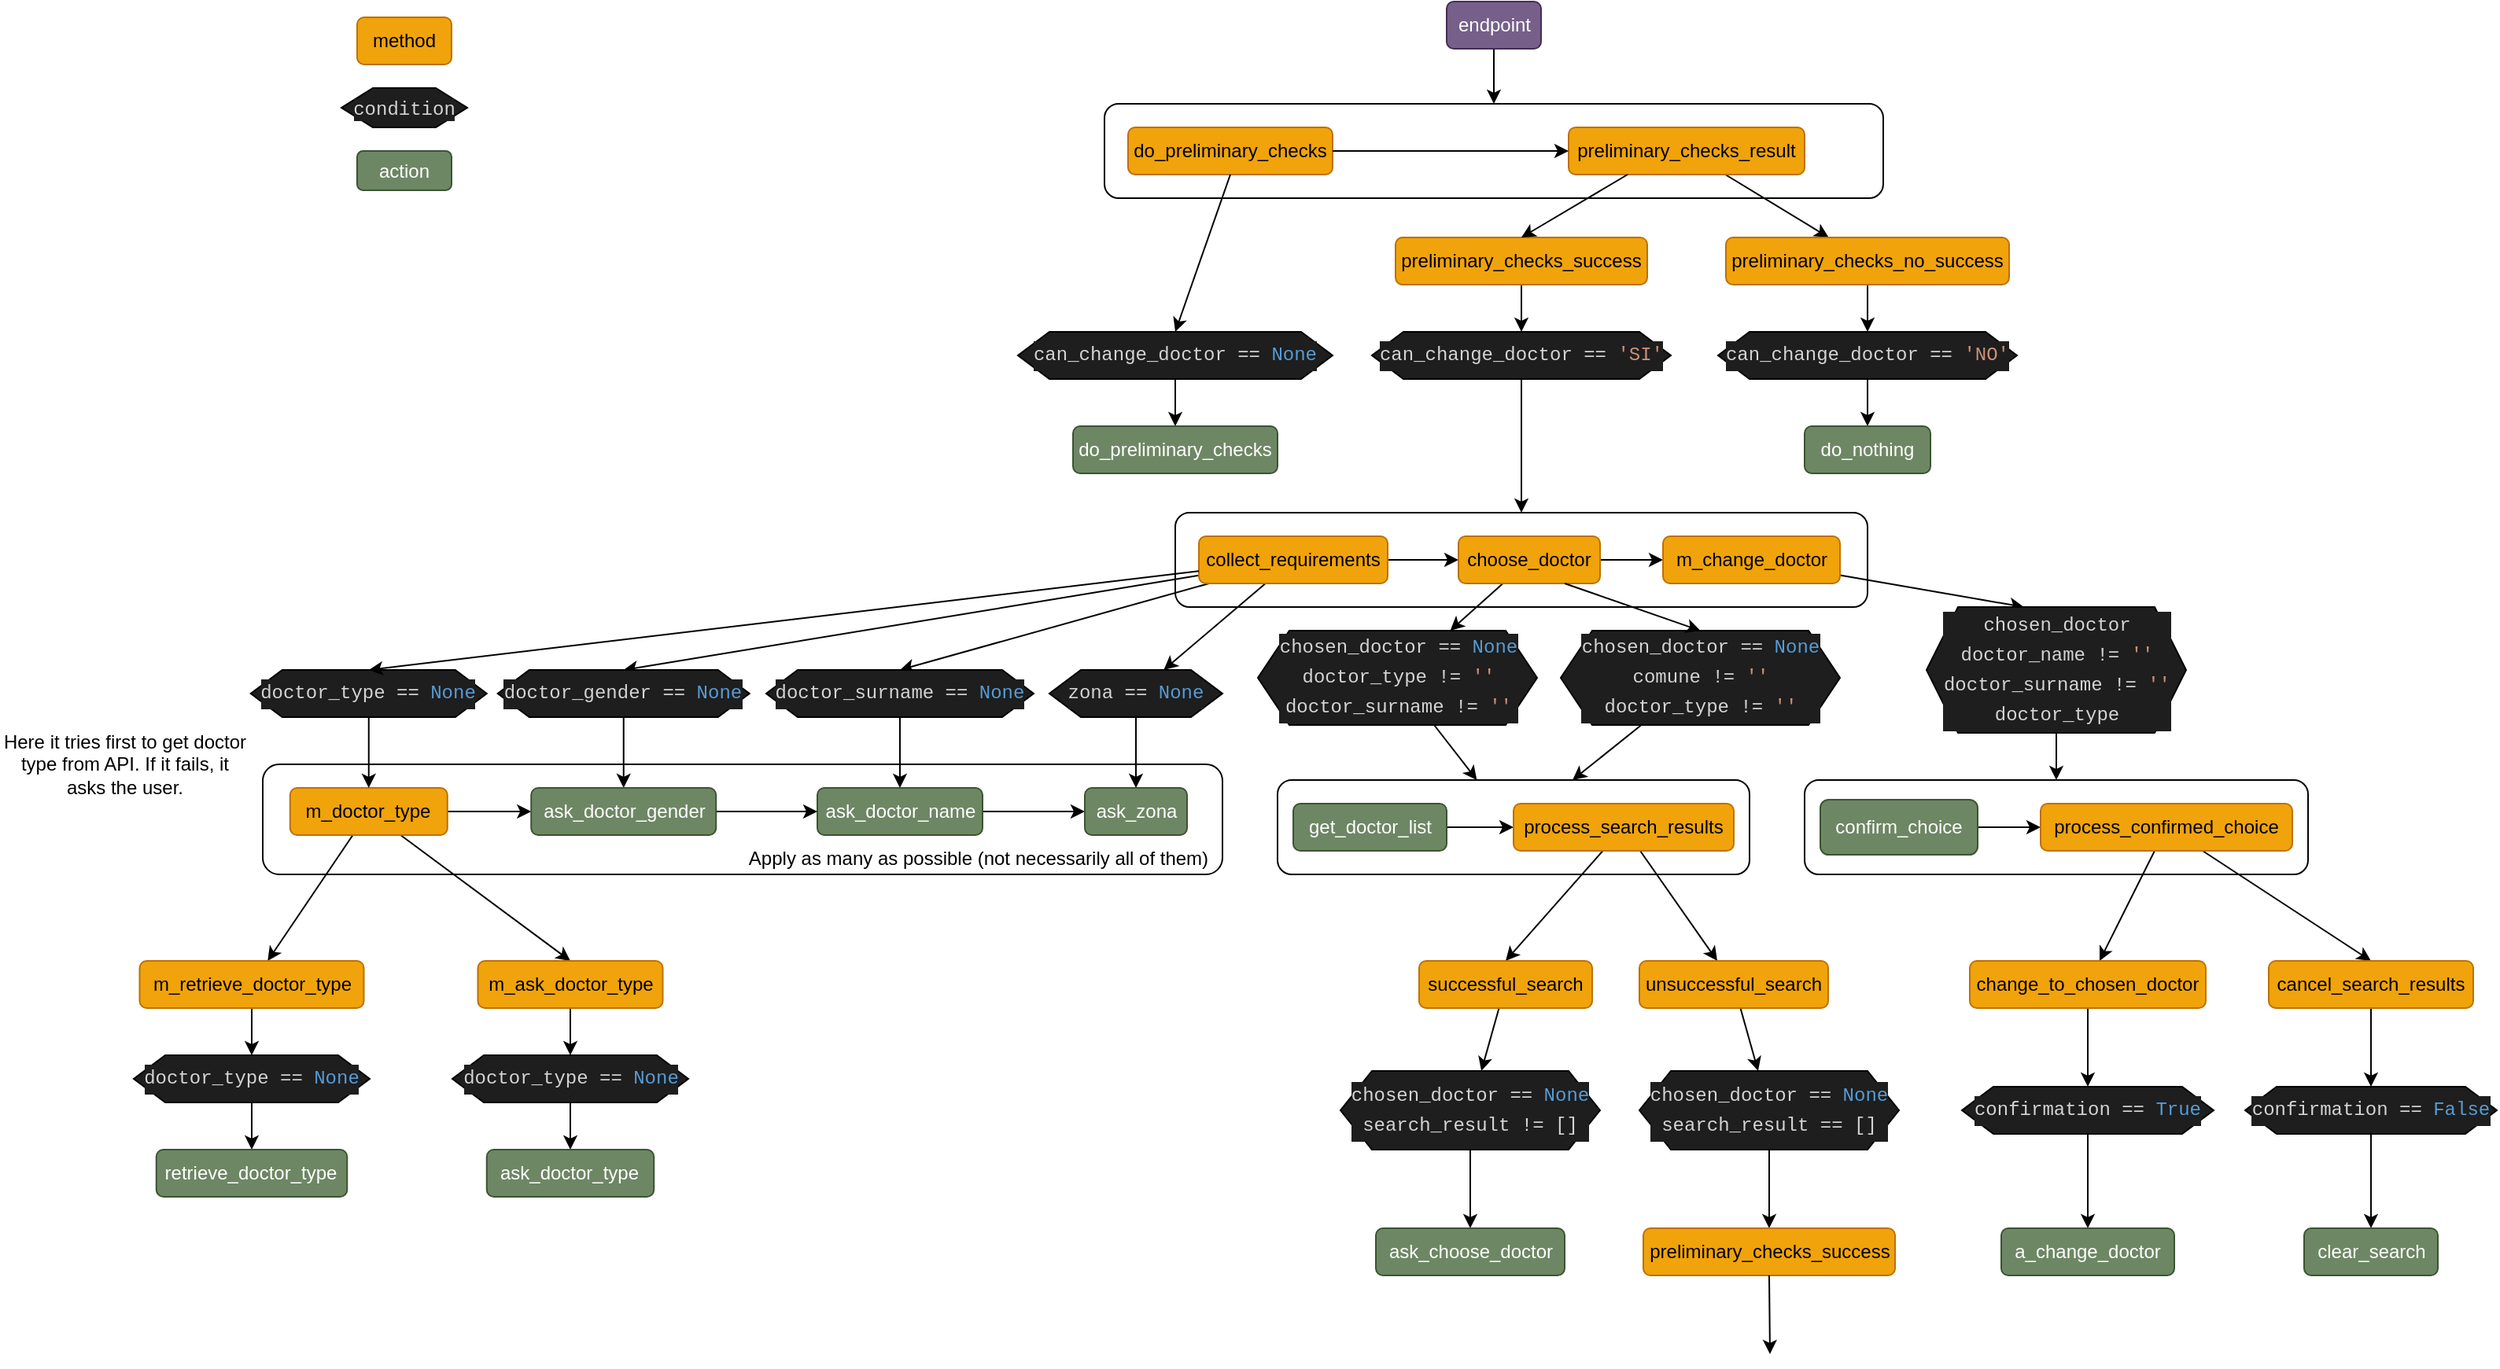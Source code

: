 <mxfile>
    <diagram id="p_g05UPix1uCBPENH2H9" name="Page-1">
        <mxGraphModel dx="1762" dy="422" grid="1" gridSize="10" guides="1" tooltips="1" connect="1" arrows="1" fold="1" page="1" pageScale="1" pageWidth="850" pageHeight="1100" math="0" shadow="0">
            <root>
                <mxCell id="0"/>
                <mxCell id="1" parent="0"/>
                <mxCell id="62" value="" style="rounded=1;whiteSpace=wrap;html=1;fontFamily=Helvetica;fontSize=12;fillColor=none;" parent="1" vertex="1">
                    <mxGeometry x="375" y="505" width="300" height="60" as="geometry"/>
                </mxCell>
                <mxCell id="75" value="" style="rounded=1;whiteSpace=wrap;html=1;fontFamily=Helvetica;fontSize=12;fillColor=none;" parent="1" vertex="1">
                    <mxGeometry x="710" y="505" width="320" height="60" as="geometry"/>
                </mxCell>
                <mxCell id="46" value="" style="rounded=1;whiteSpace=wrap;html=1;fontFamily=Helvetica;fontSize=12;fillColor=none;" parent="1" vertex="1">
                    <mxGeometry x="-270" y="495" width="610" height="70" as="geometry"/>
                </mxCell>
                <mxCell id="37" value="" style="rounded=1;whiteSpace=wrap;html=1;fontFamily=Helvetica;fontSize=12;fillColor=none;" parent="1" vertex="1">
                    <mxGeometry x="310" y="335" width="440" height="60" as="geometry"/>
                </mxCell>
                <mxCell id="6" value="" style="rounded=1;whiteSpace=wrap;html=1;fillColor=none;" parent="1" vertex="1">
                    <mxGeometry x="265" y="75" width="495" height="60" as="geometry"/>
                </mxCell>
                <mxCell id="8" value="" style="edgeStyle=none;html=1;" parent="1" source="2" target="6" edge="1">
                    <mxGeometry relative="1" as="geometry"/>
                </mxCell>
                <mxCell id="2" value="endpoint" style="rounded=1;whiteSpace=wrap;html=1;fillColor=#76608a;fontColor=#ffffff;strokeColor=#432D57;" parent="1" vertex="1">
                    <mxGeometry x="482.5" y="10" width="60" height="30" as="geometry"/>
                </mxCell>
                <mxCell id="3" value="do_preliminary_checks" style="rounded=1;whiteSpace=wrap;html=1;fillColor=#f0a30a;fontColor=#000000;strokeColor=#BD7000;" parent="1" vertex="1">
                    <mxGeometry x="280" y="90" width="130" height="30" as="geometry"/>
                </mxCell>
                <mxCell id="20" value="" style="edgeStyle=none;html=1;fontFamily=Helvetica;fontSize=12;" parent="1" source="4" target="19" edge="1">
                    <mxGeometry relative="1" as="geometry"/>
                </mxCell>
                <mxCell id="4" value="preliminary_checks_result" style="rounded=1;whiteSpace=wrap;html=1;fillColor=#f0a30a;fontColor=#000000;strokeColor=#BD7000;" parent="1" vertex="1">
                    <mxGeometry x="560" y="90" width="150" height="30" as="geometry"/>
                </mxCell>
                <mxCell id="9" value="" style="endArrow=classic;html=1;exitX=1;exitY=0.5;exitDx=0;exitDy=0;entryX=0;entryY=0.5;entryDx=0;entryDy=0;" parent="1" source="3" target="4" edge="1">
                    <mxGeometry width="50" height="50" relative="1" as="geometry">
                        <mxPoint x="400" y="210" as="sourcePoint"/>
                        <mxPoint x="450" y="160" as="targetPoint"/>
                    </mxGeometry>
                </mxCell>
                <mxCell id="15" value="" style="edgeStyle=none;html=1;fontFamily=Helvetica;fontSize=12;" parent="1" source="10" target="12" edge="1">
                    <mxGeometry relative="1" as="geometry"/>
                </mxCell>
                <mxCell id="10" value="&lt;div style=&quot;color: rgb(212, 212, 212); background-color: rgb(30, 30, 30); font-family: Consolas, &amp;quot;Courier New&amp;quot;, monospace; line-height: 19px;&quot;&gt;can_change_doctor == &lt;span style=&quot;color: #569cd6;&quot;&gt;None&lt;/span&gt;&lt;/div&gt;" style="shape=hexagon;perimeter=hexagonPerimeter2;whiteSpace=wrap;html=1;fixedSize=1;fillColor=#1E1E1E;" parent="1" vertex="1">
                    <mxGeometry x="210" y="220" width="200" height="30" as="geometry"/>
                </mxCell>
                <mxCell id="12" value="do_preliminary_checks" style="rounded=1;whiteSpace=wrap;html=1;fillColor=#6d8764;fontColor=#ffffff;strokeColor=#3A5431;" parent="1" vertex="1">
                    <mxGeometry x="245" y="280" width="130" height="30" as="geometry"/>
                </mxCell>
                <mxCell id="17" value="" style="endArrow=classic;html=1;fontFamily=Helvetica;fontSize=12;exitX=0.5;exitY=1;exitDx=0;exitDy=0;entryX=0.5;entryY=0;entryDx=0;entryDy=0;" parent="1" source="3" target="10" edge="1">
                    <mxGeometry width="50" height="50" relative="1" as="geometry">
                        <mxPoint x="400" y="200" as="sourcePoint"/>
                        <mxPoint x="450" y="150" as="targetPoint"/>
                    </mxGeometry>
                </mxCell>
                <mxCell id="24" value="" style="edgeStyle=none;html=1;fontFamily=Helvetica;fontSize=12;" parent="1" source="18" target="23" edge="1">
                    <mxGeometry relative="1" as="geometry"/>
                </mxCell>
                <mxCell id="18" value="preliminary_checks_success" style="rounded=1;whiteSpace=wrap;html=1;fontFamily=Helvetica;fontSize=12;fillColor=#f0a30a;fontColor=#000000;strokeColor=#BD7000;" parent="1" vertex="1">
                    <mxGeometry x="450" y="160" width="160" height="30" as="geometry"/>
                </mxCell>
                <mxCell id="26" value="" style="edgeStyle=none;html=1;fontFamily=Helvetica;fontSize=12;" parent="1" source="19" target="25" edge="1">
                    <mxGeometry relative="1" as="geometry"/>
                </mxCell>
                <mxCell id="19" value="preliminary_checks_no_success" style="rounded=1;whiteSpace=wrap;html=1;fontFamily=Helvetica;fontSize=12;fillColor=#f0a30a;fontColor=#000000;strokeColor=#BD7000;" parent="1" vertex="1">
                    <mxGeometry x="660" y="160" width="180" height="30" as="geometry"/>
                </mxCell>
                <mxCell id="22" value="" style="endArrow=classic;html=1;fontFamily=Helvetica;fontSize=12;exitX=0.25;exitY=1;exitDx=0;exitDy=0;entryX=0.5;entryY=0;entryDx=0;entryDy=0;" parent="1" source="4" target="18" edge="1">
                    <mxGeometry width="50" height="50" relative="1" as="geometry">
                        <mxPoint x="520" y="200" as="sourcePoint"/>
                        <mxPoint x="570" y="150" as="targetPoint"/>
                    </mxGeometry>
                </mxCell>
                <mxCell id="23" value="&lt;div style=&quot;color: rgb(212, 212, 212); background-color: rgb(30, 30, 30); font-family: Consolas, &amp;quot;Courier New&amp;quot;, monospace; line-height: 19px;&quot;&gt;can_change_doctor == &lt;span style=&quot;color: #ce9178;&quot;&gt;'SI'&lt;/span&gt;&lt;/div&gt;" style="shape=hexagon;perimeter=hexagonPerimeter2;whiteSpace=wrap;html=1;fixedSize=1;fontFamily=Helvetica;fontSize=12;fillColor=#1E1E1E;" parent="1" vertex="1">
                    <mxGeometry x="435" y="220" width="190" height="30" as="geometry"/>
                </mxCell>
                <mxCell id="28" value="" style="edgeStyle=none;html=1;fontFamily=Helvetica;fontSize=12;" parent="1" source="25" target="27" edge="1">
                    <mxGeometry relative="1" as="geometry"/>
                </mxCell>
                <mxCell id="25" value="&lt;div style=&quot;color: rgb(212, 212, 212); background-color: rgb(30, 30, 30); font-family: Consolas, &amp;quot;Courier New&amp;quot;, monospace; line-height: 19px;&quot;&gt;can_change_doctor == &lt;span style=&quot;color: #ce9178;&quot;&gt;'NO'&lt;/span&gt;&lt;/div&gt;" style="shape=hexagon;perimeter=hexagonPerimeter2;whiteSpace=wrap;html=1;fixedSize=1;fontFamily=Helvetica;fontSize=12;fillColor=#1E1E1E;" parent="1" vertex="1">
                    <mxGeometry x="655" y="220" width="190" height="30" as="geometry"/>
                </mxCell>
                <mxCell id="27" value="do_nothing" style="rounded=1;whiteSpace=wrap;html=1;fontFamily=Helvetica;fontSize=12;fillColor=#6d8764;fontColor=#ffffff;strokeColor=#3A5431;" parent="1" vertex="1">
                    <mxGeometry x="710" y="280" width="80" height="30" as="geometry"/>
                </mxCell>
                <mxCell id="29" value="method" style="rounded=1;whiteSpace=wrap;html=1;fontFamily=Helvetica;fontSize=12;fillColor=#f0a30a;fontColor=#000000;strokeColor=#BD7000;" parent="1" vertex="1">
                    <mxGeometry x="-210" y="20" width="60" height="30" as="geometry"/>
                </mxCell>
                <mxCell id="30" value="&lt;span style=&quot;color: rgb(212, 212, 212); font-family: Consolas, &amp;quot;Courier New&amp;quot;, monospace; background-color: rgb(30, 30, 30);&quot;&gt;condition&lt;/span&gt;" style="shape=hexagon;perimeter=hexagonPerimeter2;whiteSpace=wrap;html=1;fixedSize=1;fontFamily=Helvetica;fontSize=12;fillColor=#1E1E1E;" parent="1" vertex="1">
                    <mxGeometry x="-220" y="65" width="80" height="25" as="geometry"/>
                </mxCell>
                <mxCell id="31" value="action" style="rounded=1;whiteSpace=wrap;html=1;fontFamily=Helvetica;fontSize=12;fillColor=#6d8764;fontColor=#ffffff;strokeColor=#3A5431;" parent="1" vertex="1">
                    <mxGeometry x="-210" y="105" width="60" height="25" as="geometry"/>
                </mxCell>
                <mxCell id="35" value="" style="edgeStyle=none;html=1;fontFamily=Helvetica;fontSize=12;" parent="1" source="32" target="33" edge="1">
                    <mxGeometry relative="1" as="geometry"/>
                </mxCell>
                <mxCell id="47" value="" style="edgeStyle=none;html=1;fontFamily=Helvetica;fontSize=12;entryX=0.5;entryY=0;entryDx=0;entryDy=0;" parent="1" source="32" target="126" edge="1">
                    <mxGeometry relative="1" as="geometry"/>
                </mxCell>
                <mxCell id="53" value="" style="edgeStyle=none;html=1;fontFamily=Helvetica;fontSize=12;" parent="1" source="32" target="52" edge="1">
                    <mxGeometry relative="1" as="geometry"/>
                </mxCell>
                <mxCell id="54" value="" style="edgeStyle=none;html=1;fontFamily=Helvetica;fontSize=12;entryX=0.5;entryY=0;entryDx=0;entryDy=0;" parent="1" source="32" target="51" edge="1">
                    <mxGeometry relative="1" as="geometry"/>
                </mxCell>
                <mxCell id="32" value="collect_requirements" style="rounded=1;whiteSpace=wrap;html=1;fontFamily=Helvetica;fontSize=12;fillColor=#f0a30a;fontColor=#000000;strokeColor=#BD7000;" parent="1" vertex="1">
                    <mxGeometry x="325" y="350" width="120" height="30" as="geometry"/>
                </mxCell>
                <mxCell id="36" value="" style="edgeStyle=none;html=1;fontFamily=Helvetica;fontSize=12;" parent="1" source="33" target="34" edge="1">
                    <mxGeometry relative="1" as="geometry"/>
                </mxCell>
                <mxCell id="65" value="" style="edgeStyle=none;html=1;fontFamily=Helvetica;fontSize=12;" parent="1" source="33" target="63" edge="1">
                    <mxGeometry relative="1" as="geometry"/>
                </mxCell>
                <mxCell id="33" value="choose_doctor" style="rounded=1;whiteSpace=wrap;html=1;fontFamily=Helvetica;fontSize=12;fillColor=#f0a30a;fontColor=#000000;strokeColor=#BD7000;" parent="1" vertex="1">
                    <mxGeometry x="490" y="350" width="90" height="30" as="geometry"/>
                </mxCell>
                <mxCell id="78" value="" style="edgeStyle=none;html=1;fontFamily=Helvetica;fontSize=12;entryX=0.375;entryY=0;entryDx=0;entryDy=0;" parent="1" source="34" target="76" edge="1">
                    <mxGeometry relative="1" as="geometry"/>
                </mxCell>
                <mxCell id="34" value="m_change_doctor" style="rounded=1;whiteSpace=wrap;html=1;fontFamily=Helvetica;fontSize=12;fillColor=#f0a30a;fontColor=#000000;strokeColor=#BD7000;" parent="1" vertex="1">
                    <mxGeometry x="620" y="350" width="112.5" height="30" as="geometry"/>
                </mxCell>
                <mxCell id="40" value="" style="endArrow=classic;html=1;fontFamily=Helvetica;fontSize=12;exitX=0.5;exitY=1;exitDx=0;exitDy=0;entryX=0.5;entryY=0;entryDx=0;entryDy=0;" parent="1" source="23" target="37" edge="1">
                    <mxGeometry width="50" height="50" relative="1" as="geometry">
                        <mxPoint x="500" y="370" as="sourcePoint"/>
                        <mxPoint x="550" y="320" as="targetPoint"/>
                    </mxGeometry>
                </mxCell>
                <mxCell id="99" value="" style="edgeStyle=none;html=1;fontFamily=Helvetica;fontSize=12;" parent="1" source="41" target="97" edge="1">
                    <mxGeometry relative="1" as="geometry"/>
                </mxCell>
                <mxCell id="100" value="" style="edgeStyle=none;html=1;fontFamily=Helvetica;fontSize=12;entryX=0.5;entryY=0;entryDx=0;entryDy=0;" parent="1" source="41" target="98" edge="1">
                    <mxGeometry relative="1" as="geometry"/>
                </mxCell>
                <mxCell id="127" value="" style="edgeStyle=none;html=1;" edge="1" parent="1" source="41" target="125">
                    <mxGeometry relative="1" as="geometry"/>
                </mxCell>
                <mxCell id="41" value="m_doctor_type" style="rounded=1;whiteSpace=wrap;html=1;fontFamily=Helvetica;fontSize=12;fillColor=#f0a30a;fontColor=#000000;strokeColor=#BD7000;" parent="1" vertex="1">
                    <mxGeometry x="-252.62" y="510" width="100" height="30" as="geometry"/>
                </mxCell>
                <mxCell id="45" value="" style="edgeStyle=none;html=1;fontFamily=Helvetica;fontSize=12;" parent="1" source="42" target="43" edge="1">
                    <mxGeometry relative="1" as="geometry"/>
                </mxCell>
                <mxCell id="42" value="ask_doctor_name" style="rounded=1;whiteSpace=wrap;html=1;fontFamily=Helvetica;fontSize=12;fillColor=#6d8764;fontColor=#ffffff;strokeColor=#3A5431;" parent="1" vertex="1">
                    <mxGeometry x="82.5" y="510" width="105" height="30" as="geometry"/>
                </mxCell>
                <mxCell id="43" value="ask_zona" style="rounded=1;whiteSpace=wrap;html=1;fontFamily=Helvetica;fontSize=12;fillColor=#6d8764;fontColor=#ffffff;strokeColor=#3A5431;" parent="1" vertex="1">
                    <mxGeometry x="252.5" y="510" width="65" height="30" as="geometry"/>
                </mxCell>
                <mxCell id="49" value="Apply as many as possible (not necessarily all of them)" style="text;html=1;strokeColor=none;fillColor=none;align=center;verticalAlign=middle;whiteSpace=wrap;rounded=0;fontFamily=Helvetica;fontSize=12;" parent="1" vertex="1">
                    <mxGeometry x="35" y="540" width="300" height="30" as="geometry"/>
                </mxCell>
                <mxCell id="55" value="" style="edgeStyle=none;html=1;fontFamily=Helvetica;fontSize=12;" parent="1" source="50" target="41" edge="1">
                    <mxGeometry relative="1" as="geometry"/>
                </mxCell>
                <mxCell id="50" value="&lt;div style=&quot;color: rgb(212, 212, 212); background-color: rgb(30, 30, 30); font-family: Consolas, &amp;quot;Courier New&amp;quot;, monospace; line-height: 19px;&quot;&gt;doctor_type == &lt;span style=&quot;color: #569cd6;&quot;&gt;None&lt;/span&gt;&lt;/div&gt;" style="shape=hexagon;perimeter=hexagonPerimeter2;whiteSpace=wrap;html=1;fixedSize=1;fontFamily=Helvetica;fontSize=12;fillColor=#1E1E1E;" parent="1" vertex="1">
                    <mxGeometry x="-277.62" y="435" width="150" height="30" as="geometry"/>
                </mxCell>
                <mxCell id="56" value="" style="edgeStyle=none;html=1;fontFamily=Helvetica;fontSize=12;entryX=0.5;entryY=0;entryDx=0;entryDy=0;exitX=0.5;exitY=1;exitDx=0;exitDy=0;" parent="1" source="126" target="125" edge="1">
                    <mxGeometry relative="1" as="geometry">
                        <mxPoint x="-13.25" y="465" as="sourcePoint"/>
                        <mxPoint x="-13.25" y="510" as="targetPoint"/>
                    </mxGeometry>
                </mxCell>
                <mxCell id="124" value="" style="edgeStyle=none;html=1;entryX=0.5;entryY=0;entryDx=0;entryDy=0;exitX=0.5;exitY=1;exitDx=0;exitDy=0;" edge="1" parent="1" source="51" target="42">
                    <mxGeometry relative="1" as="geometry"/>
                </mxCell>
                <mxCell id="51" value="&lt;div style=&quot;color: rgb(212, 212, 212); background-color: rgb(30, 30, 30); font-family: Consolas, &amp;quot;Courier New&amp;quot;, monospace; line-height: 19px;&quot;&gt;&lt;div style=&quot;line-height: 19px;&quot;&gt;doctor_surname == &lt;span style=&quot;color: #569cd6;&quot;&gt;None&lt;/span&gt;&lt;/div&gt;&lt;/div&gt;" style="shape=hexagon;perimeter=hexagonPerimeter2;whiteSpace=wrap;html=1;fixedSize=1;fontFamily=Helvetica;fontSize=12;fillColor=#1E1E1E;" parent="1" vertex="1">
                    <mxGeometry x="50" y="435" width="170" height="30" as="geometry"/>
                </mxCell>
                <mxCell id="57" value="" style="edgeStyle=none;html=1;fontFamily=Helvetica;fontSize=12;entryX=0.5;entryY=0;entryDx=0;entryDy=0;" parent="1" source="52" target="43" edge="1">
                    <mxGeometry relative="1" as="geometry"/>
                </mxCell>
                <mxCell id="52" value="&lt;div style=&quot;color: rgb(212, 212, 212); background-color: rgb(30, 30, 30); font-family: Consolas, &amp;quot;Courier New&amp;quot;, monospace; line-height: 19px;&quot;&gt;&lt;div style=&quot;line-height: 19px;&quot;&gt;zona == &lt;span style=&quot;color: rgb(86, 156, 214);&quot;&gt;None&lt;/span&gt;&lt;/div&gt;&lt;/div&gt;" style="shape=hexagon;perimeter=hexagonPerimeter2;whiteSpace=wrap;html=1;fixedSize=1;fontFamily=Helvetica;fontSize=12;fillColor=#1E1E1E;" parent="1" vertex="1">
                    <mxGeometry x="230" y="435" width="110" height="30" as="geometry"/>
                </mxCell>
                <mxCell id="61" value="" style="edgeStyle=none;html=1;fontFamily=Helvetica;fontSize=12;" parent="1" source="59" target="60" edge="1">
                    <mxGeometry relative="1" as="geometry"/>
                </mxCell>
                <mxCell id="59" value="get_doctor_list" style="rounded=1;whiteSpace=wrap;html=1;fontFamily=Helvetica;fontSize=12;fillColor=#6d8764;fontColor=#ffffff;strokeColor=#3A5431;" parent="1" vertex="1">
                    <mxGeometry x="385" y="520" width="97.5" height="30" as="geometry"/>
                </mxCell>
                <mxCell id="82" value="" style="edgeStyle=none;html=1;fontFamily=Helvetica;fontSize=12;" parent="1" source="60" target="81" edge="1">
                    <mxGeometry relative="1" as="geometry"/>
                </mxCell>
                <mxCell id="83" value="" style="edgeStyle=none;html=1;fontFamily=Helvetica;fontSize=12;entryX=0.5;entryY=0;entryDx=0;entryDy=0;" parent="1" source="60" target="80" edge="1">
                    <mxGeometry relative="1" as="geometry"/>
                </mxCell>
                <mxCell id="60" value="process_search_results" style="rounded=1;whiteSpace=wrap;html=1;fontFamily=Helvetica;fontSize=12;fillColor=#f0a30a;fontColor=#000000;strokeColor=#BD7000;" parent="1" vertex="1">
                    <mxGeometry x="525" y="520" width="140" height="30" as="geometry"/>
                </mxCell>
                <mxCell id="71" value="" style="edgeStyle=none;html=1;fontFamily=Helvetica;fontSize=12;" parent="1" source="63" target="62" edge="1">
                    <mxGeometry relative="1" as="geometry"/>
                </mxCell>
                <mxCell id="63" value="&lt;div style=&quot;color: rgb(212, 212, 212); background-color: rgb(30, 30, 30); font-family: Consolas, &amp;quot;Courier New&amp;quot;, monospace; line-height: 19px;&quot;&gt;chosen_doctor == &lt;span style=&quot;color: #569cd6;&quot;&gt;None&lt;br&gt;&lt;/span&gt;&lt;div style=&quot;line-height: 19px;&quot;&gt;doctor_type != &lt;span style=&quot;color: #ce9178;&quot;&gt;''&lt;/span&gt;&lt;/div&gt;&lt;div style=&quot;line-height: 19px;&quot;&gt;&lt;div style=&quot;line-height: 19px;&quot;&gt;doctor_surname != &lt;span style=&quot;color: #ce9178;&quot;&gt;''&lt;/span&gt;&lt;/div&gt;&lt;/div&gt;&lt;/div&gt;" style="shape=hexagon;perimeter=hexagonPerimeter2;whiteSpace=wrap;html=1;fixedSize=1;fontFamily=Helvetica;fontSize=12;fillColor=#1E1E1E;" parent="1" vertex="1">
                    <mxGeometry x="362.5" y="410" width="177.5" height="60" as="geometry"/>
                </mxCell>
                <mxCell id="70" value="" style="edgeStyle=none;html=1;fontFamily=Helvetica;fontSize=12;" parent="1" source="64" target="62" edge="1">
                    <mxGeometry relative="1" as="geometry"/>
                </mxCell>
                <mxCell id="64" value="&lt;div style=&quot;color: rgb(212, 212, 212); background-color: rgb(30, 30, 30); font-family: Consolas, &amp;quot;Courier New&amp;quot;, monospace; line-height: 19px;&quot;&gt;chosen_doctor == &lt;span style=&quot;color: #569cd6;&quot;&gt;None&lt;br&gt;&lt;/span&gt;&lt;div style=&quot;line-height: 19px;&quot;&gt;&lt;div style=&quot;line-height: 19px;&quot;&gt;comune != &lt;span style=&quot;color: #ce9178;&quot;&gt;''&lt;/span&gt;&lt;/div&gt;&lt;/div&gt;&lt;div style=&quot;line-height: 19px;&quot;&gt;&lt;div style=&quot;line-height: 19px;&quot;&gt;&lt;span style=&quot;&quot;&gt;doctor_type&lt;/span&gt;&amp;nbsp;!= &lt;span style=&quot;color: #ce9178;&quot;&gt;''&lt;/span&gt;&lt;/div&gt;&lt;/div&gt;&lt;/div&gt;" style="shape=hexagon;perimeter=hexagonPerimeter2;whiteSpace=wrap;html=1;fixedSize=1;fontFamily=Helvetica;fontSize=12;fillColor=#1E1E1E;" parent="1" vertex="1">
                    <mxGeometry x="555" y="410" width="177.5" height="60" as="geometry"/>
                </mxCell>
                <mxCell id="69" value="" style="endArrow=classic;html=1;fontFamily=Helvetica;fontSize=12;exitX=0.75;exitY=1;exitDx=0;exitDy=0;entryX=0.5;entryY=0;entryDx=0;entryDy=0;" parent="1" source="33" target="64" edge="1">
                    <mxGeometry width="50" height="50" relative="1" as="geometry">
                        <mxPoint x="410" y="520" as="sourcePoint"/>
                        <mxPoint x="460" y="470" as="targetPoint"/>
                    </mxGeometry>
                </mxCell>
                <mxCell id="74" value="" style="edgeStyle=none;html=1;fontFamily=Helvetica;fontSize=12;" parent="1" source="72" target="73" edge="1">
                    <mxGeometry relative="1" as="geometry"/>
                </mxCell>
                <mxCell id="72" value="confirm_choice" style="rounded=1;whiteSpace=wrap;html=1;fontFamily=Helvetica;fontSize=12;fillColor=#6d8764;fontColor=#ffffff;strokeColor=#3A5431;" parent="1" vertex="1">
                    <mxGeometry x="720" y="517.5" width="100" height="35" as="geometry"/>
                </mxCell>
                <mxCell id="116" value="" style="edgeStyle=none;html=1;fontFamily=Helvetica;fontSize=12;" parent="1" source="73" target="110" edge="1">
                    <mxGeometry relative="1" as="geometry"/>
                </mxCell>
                <mxCell id="117" value="" style="edgeStyle=none;html=1;fontFamily=Helvetica;fontSize=12;entryX=0.5;entryY=0;entryDx=0;entryDy=0;" parent="1" source="73" target="111" edge="1">
                    <mxGeometry relative="1" as="geometry"/>
                </mxCell>
                <mxCell id="73" value="process_confirmed_choice" style="rounded=1;whiteSpace=wrap;html=1;fontFamily=Helvetica;fontSize=12;fillColor=#f0a30a;fontColor=#000000;strokeColor=#BD7000;" parent="1" vertex="1">
                    <mxGeometry x="860" y="520" width="160" height="30" as="geometry"/>
                </mxCell>
                <mxCell id="77" value="" style="edgeStyle=none;html=1;fontFamily=Helvetica;fontSize=12;" parent="1" source="76" target="75" edge="1">
                    <mxGeometry relative="1" as="geometry"/>
                </mxCell>
                <mxCell id="76" value="&lt;div style=&quot;background-color: rgb(30, 30, 30); font-family: Consolas, &amp;quot;Courier New&amp;quot;, monospace; line-height: 19px;&quot;&gt;&lt;font style=&quot;font-size: 12px;&quot; color=&quot;#d4d4d4&quot;&gt;chosen_doctor&lt;/font&gt;&lt;br&gt;&lt;div style=&quot;line-height: 19px;&quot;&gt;&lt;font style=&quot;font-size: 12px;&quot; color=&quot;#d4d4d4&quot;&gt;doctor_name != &lt;/font&gt;&lt;span style=&quot;color: rgb(206, 145, 120);&quot;&gt;''&lt;/span&gt;&lt;font style=&quot;font-size: 12px;&quot; color=&quot;#d4d4d4&quot;&gt;&lt;br&gt;&lt;/font&gt;&lt;font style=&quot;font-size: 12px;&quot; color=&quot;#d4d4d4&quot;&gt;doctor_surname != &lt;/font&gt;&lt;font style=&quot;font-size: 12px;&quot; color=&quot;#ce9178&quot;&gt;''&lt;/font&gt;&lt;br&gt;&lt;font style=&quot;font-size: 12px;&quot; color=&quot;#d4d4d4&quot;&gt;doctor_type&lt;/font&gt;&lt;/div&gt;&lt;/div&gt;" style="shape=hexagon;perimeter=hexagonPerimeter2;whiteSpace=wrap;html=1;fixedSize=1;fontFamily=Helvetica;fontSize=12;fillColor=#1E1E1E;" parent="1" vertex="1">
                    <mxGeometry x="787.5" y="395" width="165" height="80" as="geometry"/>
                </mxCell>
                <mxCell id="85" value="" style="edgeStyle=none;html=1;fontFamily=Helvetica;fontSize=12;" parent="1" source="80" target="84" edge="1">
                    <mxGeometry relative="1" as="geometry"/>
                </mxCell>
                <mxCell id="80" value="successful_search" style="rounded=1;whiteSpace=wrap;html=1;fontFamily=Helvetica;fontSize=12;fillColor=#f0a30a;fontColor=#000000;strokeColor=#BD7000;" parent="1" vertex="1">
                    <mxGeometry x="465" y="620" width="110" height="30" as="geometry"/>
                </mxCell>
                <mxCell id="88" value="" style="edgeStyle=none;html=1;fontFamily=Helvetica;fontSize=12;" parent="1" source="81" target="86" edge="1">
                    <mxGeometry relative="1" as="geometry"/>
                </mxCell>
                <mxCell id="81" value="unsuccessful_search" style="rounded=1;whiteSpace=wrap;html=1;fontFamily=Helvetica;fontSize=12;fillColor=#f0a30a;fontColor=#000000;strokeColor=#BD7000;" parent="1" vertex="1">
                    <mxGeometry x="605" y="620" width="120" height="30" as="geometry"/>
                </mxCell>
                <mxCell id="90" value="" style="edgeStyle=none;html=1;fontFamily=Helvetica;fontSize=12;" parent="1" source="84" target="89" edge="1">
                    <mxGeometry relative="1" as="geometry"/>
                </mxCell>
                <mxCell id="84" value="&lt;div style=&quot;color: rgb(212, 212, 212); background-color: rgb(30, 30, 30); font-family: Consolas, &amp;quot;Courier New&amp;quot;, monospace; line-height: 19px;&quot;&gt;chosen_doctor == &lt;span style=&quot;color: #569cd6;&quot;&gt;None&lt;br&gt;&lt;/span&gt;search_result != []&lt;/div&gt;" style="shape=hexagon;perimeter=hexagonPerimeter2;whiteSpace=wrap;html=1;fixedSize=1;fontFamily=Helvetica;fontSize=12;fillColor=#1E1E1E;" parent="1" vertex="1">
                    <mxGeometry x="415" y="690" width="165" height="50" as="geometry"/>
                </mxCell>
                <mxCell id="95" value="" style="edgeStyle=none;html=1;fontFamily=Helvetica;fontSize=12;" parent="1" source="86" target="94" edge="1">
                    <mxGeometry relative="1" as="geometry"/>
                </mxCell>
                <mxCell id="86" value="&lt;div style=&quot;color: rgb(212, 212, 212); background-color: rgb(30, 30, 30); font-family: Consolas, &amp;quot;Courier New&amp;quot;, monospace; line-height: 19px;&quot;&gt;chosen_doctor == &lt;span style=&quot;color: #569cd6;&quot;&gt;None&lt;br&gt;&lt;/span&gt;search_result == []&lt;/div&gt;" style="shape=hexagon;perimeter=hexagonPerimeter2;whiteSpace=wrap;html=1;fixedSize=1;fontFamily=Helvetica;fontSize=12;fillColor=#1E1E1E;" parent="1" vertex="1">
                    <mxGeometry x="605" y="690" width="165" height="50" as="geometry"/>
                </mxCell>
                <mxCell id="89" value="ask_choose_doctor" style="rounded=1;whiteSpace=wrap;html=1;fontFamily=Helvetica;fontSize=12;fillColor=#6d8764;fontColor=#ffffff;strokeColor=#3A5431;" parent="1" vertex="1">
                    <mxGeometry x="437.5" y="790" width="120" height="30" as="geometry"/>
                </mxCell>
                <mxCell id="94" value="preliminary_checks_success" style="rounded=1;whiteSpace=wrap;html=1;fontFamily=Helvetica;fontSize=12;fillColor=#f0a30a;fontColor=#000000;strokeColor=#BD7000;" parent="1" vertex="1">
                    <mxGeometry x="607.5" y="790" width="160" height="30" as="geometry"/>
                </mxCell>
                <mxCell id="96" value="" style="endArrow=classic;html=1;fontFamily=Helvetica;fontSize=12;exitX=0.5;exitY=1;exitDx=0;exitDy=0;" parent="1" source="94" edge="1">
                    <mxGeometry width="50" height="50" relative="1" as="geometry">
                        <mxPoint x="500" y="700" as="sourcePoint"/>
                        <mxPoint x="688" y="870" as="targetPoint"/>
                    </mxGeometry>
                </mxCell>
                <mxCell id="103" value="" style="edgeStyle=none;html=1;fontFamily=Helvetica;fontSize=12;" parent="1" source="97" target="101" edge="1">
                    <mxGeometry relative="1" as="geometry"/>
                </mxCell>
                <mxCell id="97" value="m_retrieve_doctor_type" style="rounded=1;whiteSpace=wrap;html=1;fontFamily=Helvetica;fontSize=12;fillColor=#f0a30a;fontColor=#000000;strokeColor=#BD7000;" parent="1" vertex="1">
                    <mxGeometry x="-348.25" y="620" width="142.5" height="30" as="geometry"/>
                </mxCell>
                <mxCell id="104" value="" style="edgeStyle=none;html=1;fontFamily=Helvetica;fontSize=12;" parent="1" source="98" target="102" edge="1">
                    <mxGeometry relative="1" as="geometry"/>
                </mxCell>
                <mxCell id="98" value="m_ask_doctor_type" style="rounded=1;whiteSpace=wrap;html=1;fontFamily=Helvetica;fontSize=12;fillColor=#f0a30a;fontColor=#000000;strokeColor=#BD7000;" parent="1" vertex="1">
                    <mxGeometry x="-133.25" y="620" width="117.5" height="30" as="geometry"/>
                </mxCell>
                <mxCell id="107" value="" style="edgeStyle=none;html=1;fontFamily=Helvetica;fontSize=12;" parent="1" source="101" target="105" edge="1">
                    <mxGeometry relative="1" as="geometry"/>
                </mxCell>
                <mxCell id="101" value="&lt;div style=&quot;color: rgb(212, 212, 212); background-color: rgb(30, 30, 30); font-family: Consolas, &amp;quot;Courier New&amp;quot;, monospace; line-height: 19px;&quot;&gt;doctor_type == &lt;span style=&quot;color: #569cd6;&quot;&gt;None&lt;/span&gt;&lt;/div&gt;" style="shape=hexagon;perimeter=hexagonPerimeter2;whiteSpace=wrap;html=1;fixedSize=1;fontFamily=Helvetica;fontSize=12;fillColor=#1E1E1E;" parent="1" vertex="1">
                    <mxGeometry x="-352" y="680" width="150" height="30" as="geometry"/>
                </mxCell>
                <mxCell id="108" value="" style="edgeStyle=none;html=1;fontFamily=Helvetica;fontSize=12;" parent="1" source="102" target="106" edge="1">
                    <mxGeometry relative="1" as="geometry"/>
                </mxCell>
                <mxCell id="102" value="&lt;div style=&quot;color: rgb(212, 212, 212); background-color: rgb(30, 30, 30); font-family: Consolas, &amp;quot;Courier New&amp;quot;, monospace; line-height: 19px;&quot;&gt;doctor_type == &lt;span style=&quot;color: #569cd6;&quot;&gt;None&lt;/span&gt;&lt;/div&gt;" style="shape=hexagon;perimeter=hexagonPerimeter2;whiteSpace=wrap;html=1;fixedSize=1;fontFamily=Helvetica;fontSize=12;fillColor=#1E1E1E;" parent="1" vertex="1">
                    <mxGeometry x="-149.5" y="680" width="150" height="30" as="geometry"/>
                </mxCell>
                <mxCell id="105" value="retrieve_doctor_type" style="rounded=1;whiteSpace=wrap;html=1;fontFamily=Helvetica;fontSize=12;fillColor=#6d8764;fontColor=#ffffff;strokeColor=#3A5431;" parent="1" vertex="1">
                    <mxGeometry x="-337.62" y="740" width="121.25" height="30" as="geometry"/>
                </mxCell>
                <mxCell id="106" value="ask_doctor_type" style="rounded=1;whiteSpace=wrap;html=1;fontFamily=Helvetica;fontSize=12;fillColor=#6d8764;fontColor=#ffffff;strokeColor=#3A5431;" parent="1" vertex="1">
                    <mxGeometry x="-127.62" y="740" width="106.25" height="30" as="geometry"/>
                </mxCell>
                <mxCell id="109" value="Here it tries first to get doctor type from API. If it fails, it asks the user." style="text;html=1;strokeColor=none;fillColor=none;align=center;verticalAlign=middle;whiteSpace=wrap;rounded=0;fontFamily=Helvetica;fontSize=12;" parent="1" vertex="1">
                    <mxGeometry x="-436.99" y="480" width="159.37" height="30" as="geometry"/>
                </mxCell>
                <mxCell id="114" value="" style="edgeStyle=none;html=1;fontFamily=Helvetica;fontSize=12;" parent="1" source="110" target="112" edge="1">
                    <mxGeometry relative="1" as="geometry"/>
                </mxCell>
                <mxCell id="110" value="change_to_chosen_doctor" style="rounded=1;whiteSpace=wrap;html=1;fontFamily=Helvetica;fontSize=12;fillColor=#f0a30a;fontColor=#000000;strokeColor=#BD7000;" parent="1" vertex="1">
                    <mxGeometry x="815" y="620" width="150" height="30" as="geometry"/>
                </mxCell>
                <mxCell id="115" value="" style="edgeStyle=none;html=1;fontFamily=Helvetica;fontSize=12;" parent="1" source="111" target="113" edge="1">
                    <mxGeometry relative="1" as="geometry"/>
                </mxCell>
                <mxCell id="111" value="cancel_search_results" style="rounded=1;whiteSpace=wrap;html=1;fontFamily=Helvetica;fontSize=12;fillColor=#f0a30a;fontColor=#000000;strokeColor=#BD7000;" parent="1" vertex="1">
                    <mxGeometry x="1005" y="620" width="130" height="30" as="geometry"/>
                </mxCell>
                <mxCell id="119" value="" style="edgeStyle=none;html=1;fontFamily=Helvetica;fontSize=12;" parent="1" source="112" target="118" edge="1">
                    <mxGeometry relative="1" as="geometry"/>
                </mxCell>
                <mxCell id="112" value="&lt;div style=&quot;color: rgb(212, 212, 212); background-color: rgb(30, 30, 30); font-family: Consolas, &amp;quot;Courier New&amp;quot;, monospace; line-height: 19px;&quot;&gt;confirmation == &lt;span style=&quot;color: #569cd6;&quot;&gt;True&lt;/span&gt;&lt;/div&gt;" style="shape=hexagon;perimeter=hexagonPerimeter2;whiteSpace=wrap;html=1;fixedSize=1;fontFamily=Helvetica;fontSize=12;fillColor=#1E1E1E;" parent="1" vertex="1">
                    <mxGeometry x="810" y="700" width="160" height="30" as="geometry"/>
                </mxCell>
                <mxCell id="121" value="" style="edgeStyle=none;html=1;fontFamily=Helvetica;fontSize=12;" parent="1" source="113" target="120" edge="1">
                    <mxGeometry relative="1" as="geometry"/>
                </mxCell>
                <mxCell id="113" value="&lt;div style=&quot;background-color: rgb(30, 30, 30); font-family: Consolas, &amp;quot;Courier New&amp;quot;, monospace; line-height: 19px;&quot;&gt;&lt;span style=&quot;color: rgb(212, 212, 212);&quot;&gt;confirmation == &lt;/span&gt;&lt;font color=&quot;#569cd6&quot;&gt;False&lt;/font&gt;&lt;/div&gt;" style="shape=hexagon;perimeter=hexagonPerimeter2;whiteSpace=wrap;html=1;fixedSize=1;fontFamily=Helvetica;fontSize=12;fillColor=#1E1E1E;" parent="1" vertex="1">
                    <mxGeometry x="990" y="700" width="160" height="30" as="geometry"/>
                </mxCell>
                <mxCell id="118" value="a_change_doctor" style="rounded=1;whiteSpace=wrap;html=1;fontFamily=Helvetica;fontSize=12;fillColor=#6d8764;fontColor=#ffffff;strokeColor=#3A5431;" parent="1" vertex="1">
                    <mxGeometry x="835" y="790" width="110" height="30" as="geometry"/>
                </mxCell>
                <mxCell id="120" value="clear_search" style="rounded=1;whiteSpace=wrap;html=1;fontFamily=Helvetica;fontSize=12;fillColor=#6d8764;fontColor=#ffffff;strokeColor=#3A5431;" parent="1" vertex="1">
                    <mxGeometry x="1027.5" y="790" width="85" height="30" as="geometry"/>
                </mxCell>
                <mxCell id="128" value="" style="edgeStyle=none;html=1;entryX=0;entryY=0.5;entryDx=0;entryDy=0;" edge="1" parent="1" source="125" target="42">
                    <mxGeometry relative="1" as="geometry"/>
                </mxCell>
                <mxCell id="125" value="ask_doctor_gender" style="rounded=1;whiteSpace=wrap;html=1;fontFamily=Helvetica;fontSize=12;fillColor=#6d8764;fontColor=#ffffff;strokeColor=#3A5431;" vertex="1" parent="1">
                    <mxGeometry x="-99.38" y="510" width="117.5" height="30" as="geometry"/>
                </mxCell>
                <mxCell id="126" value="&lt;div style=&quot;color: rgb(212, 212, 212); background-color: rgb(30, 30, 30); font-family: Consolas, &amp;quot;Courier New&amp;quot;, monospace; line-height: 19px;&quot;&gt;&lt;div style=&quot;line-height: 19px;&quot;&gt;doctor_gender == &lt;span style=&quot;color: #569cd6;&quot;&gt;None&lt;/span&gt;&lt;/div&gt;&lt;/div&gt;" style="shape=hexagon;perimeter=hexagonPerimeter2;whiteSpace=wrap;html=1;fixedSize=1;fontFamily=Helvetica;fontSize=12;fillColor=#1E1E1E;" vertex="1" parent="1">
                    <mxGeometry x="-120.63" y="435" width="160" height="30" as="geometry"/>
                </mxCell>
                <mxCell id="129" value="" style="edgeStyle=none;html=1;fontFamily=Helvetica;fontSize=12;entryX=0.5;entryY=0;entryDx=0;entryDy=0;" edge="1" parent="1" source="32" target="50">
                    <mxGeometry relative="1" as="geometry"/>
                </mxCell>
            </root>
        </mxGraphModel>
    </diagram>
</mxfile>